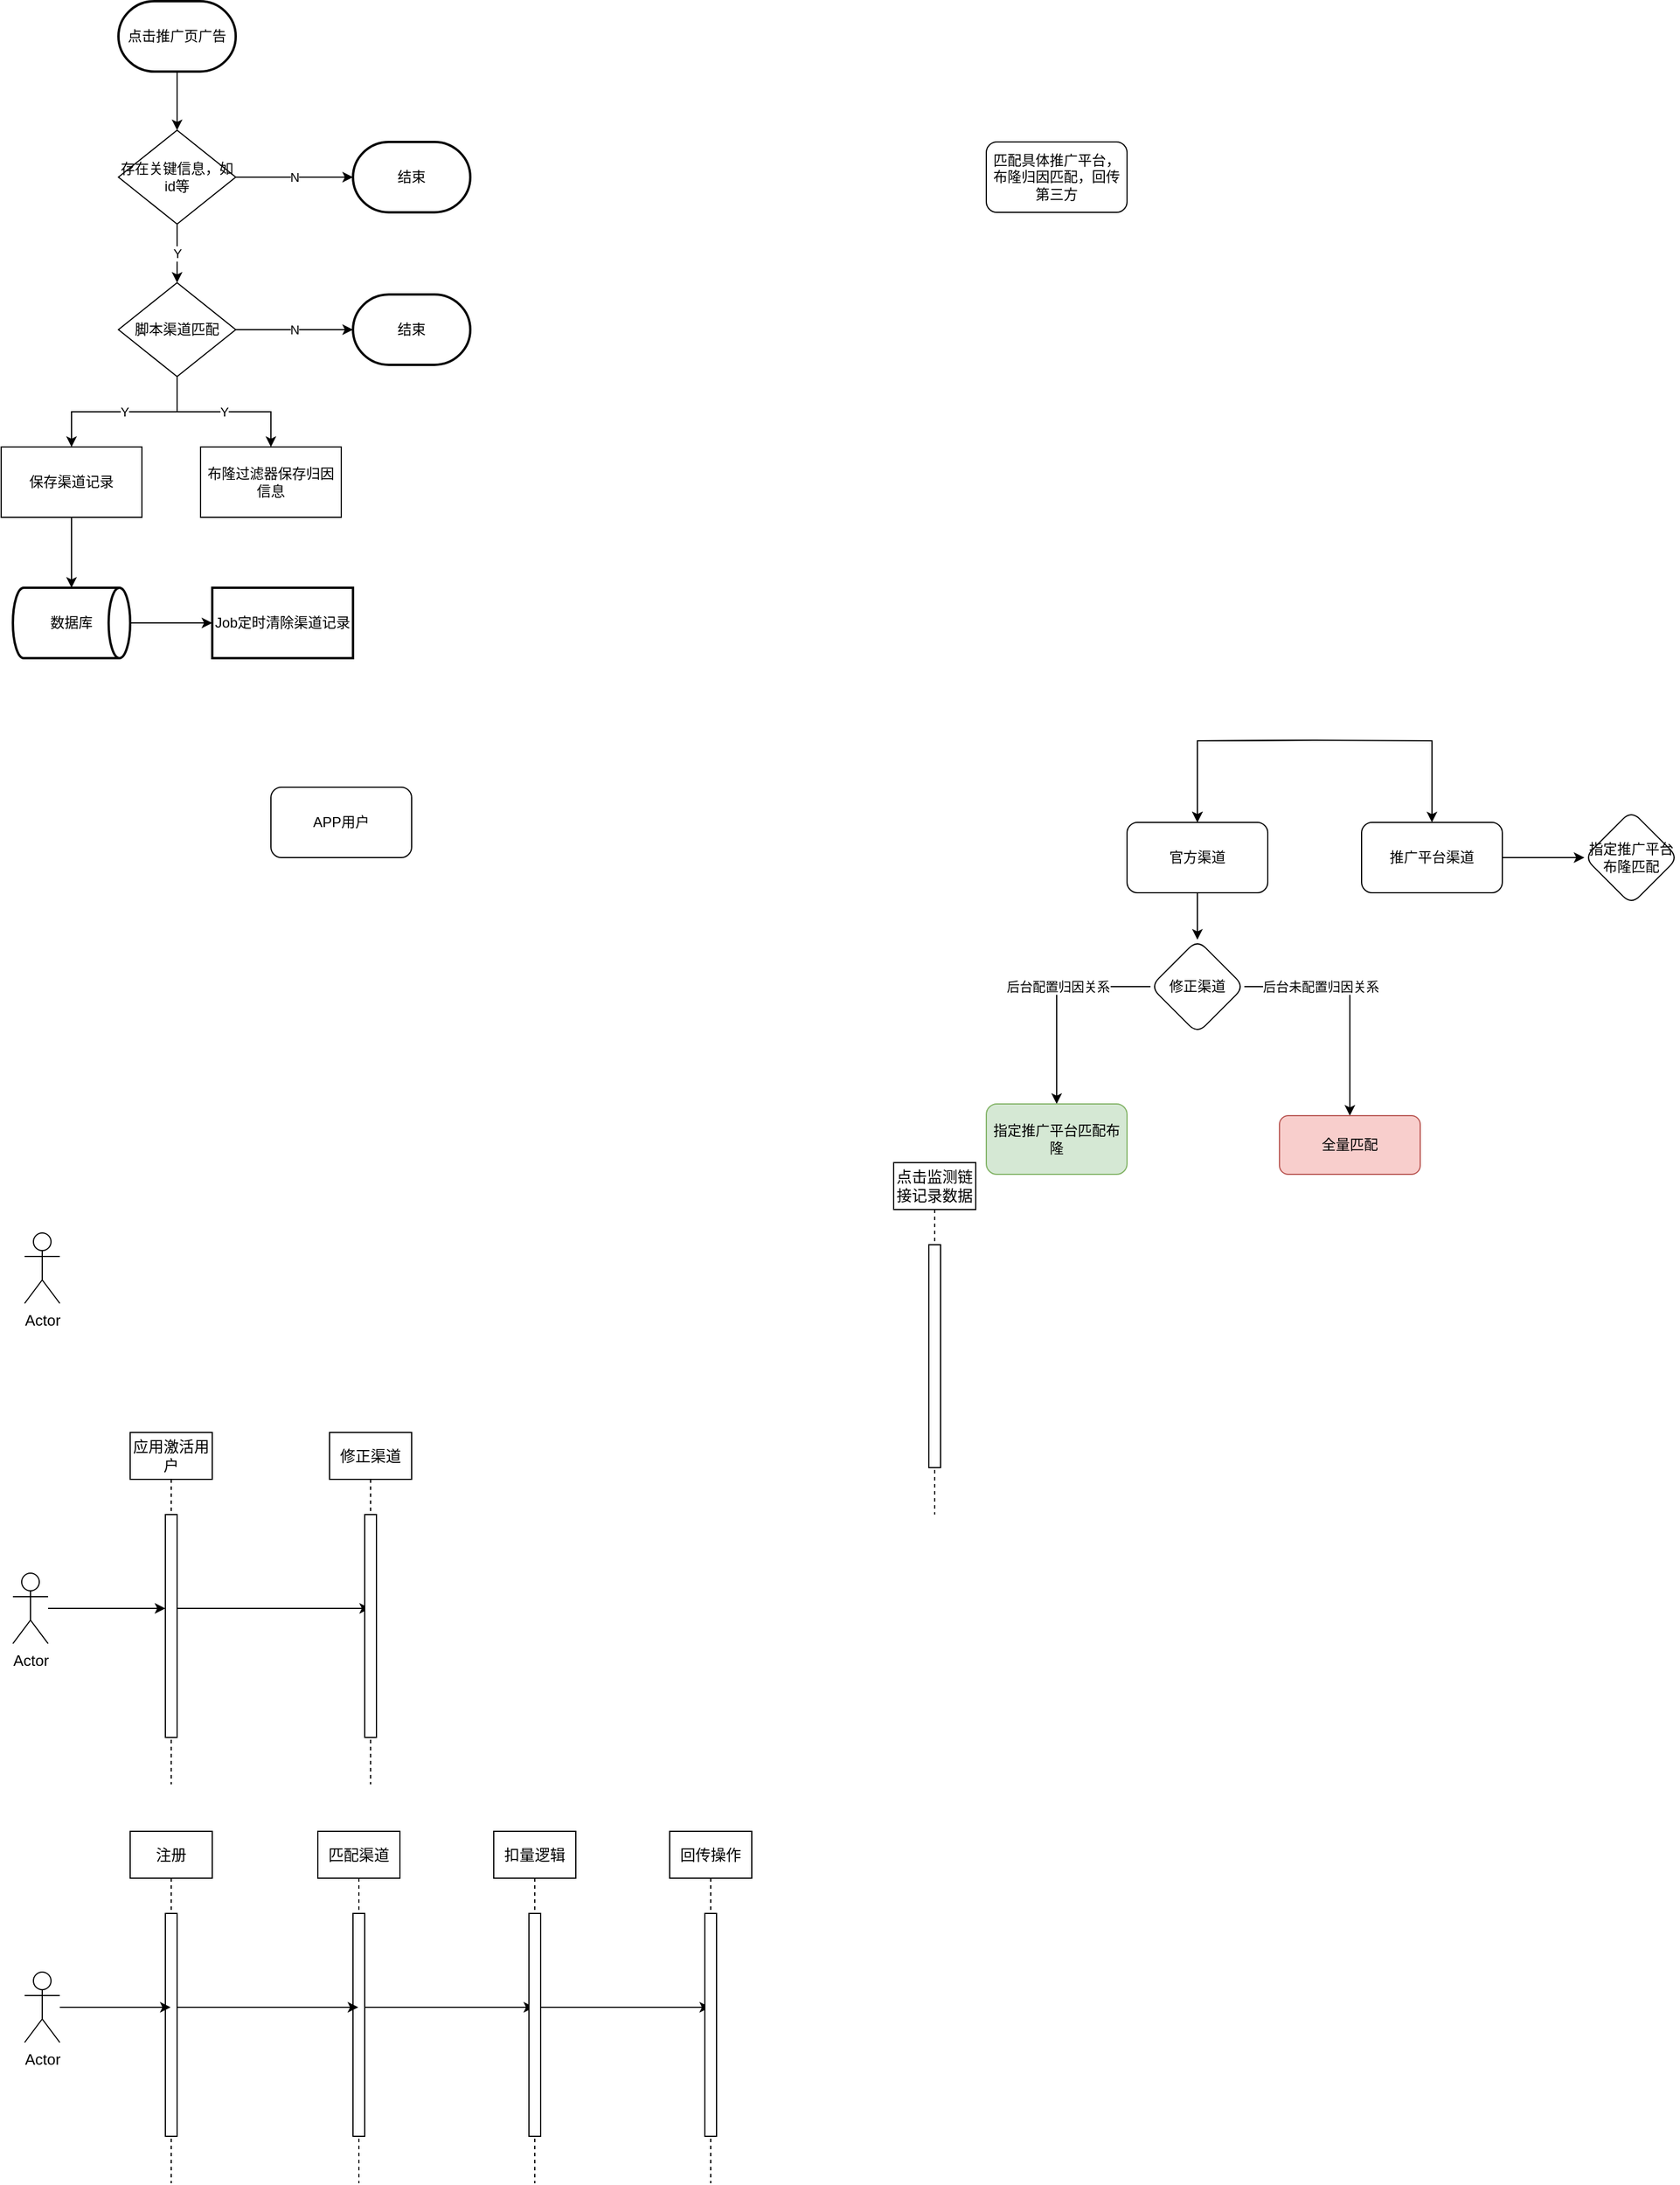<mxfile version="21.2.3" type="github">
  <diagram id="C5RBs43oDa-KdzZeNtuy" name="Page-1">
    <mxGraphModel dx="1674" dy="764" grid="1" gridSize="10" guides="1" tooltips="1" connect="1" arrows="1" fold="1" page="1" pageScale="1" pageWidth="827" pageHeight="1169" math="0" shadow="0">
      <root>
        <mxCell id="WIyWlLk6GJQsqaUBKTNV-0" />
        <mxCell id="WIyWlLk6GJQsqaUBKTNV-1" parent="WIyWlLk6GJQsqaUBKTNV-0" />
        <mxCell id="bMcUbnMxHkguOas_Q9mU-5" value="Actor" style="shape=umlActor;verticalLabelPosition=bottom;verticalAlign=top;html=1;fontSize=13;" parent="WIyWlLk6GJQsqaUBKTNV-1" vertex="1">
          <mxGeometry x="60" y="1090" width="30" height="60" as="geometry" />
        </mxCell>
        <mxCell id="bMcUbnMxHkguOas_Q9mU-8" value="点击监测链接记录数据" style="shape=umlLifeline;perimeter=lifelinePerimeter;whiteSpace=wrap;html=1;container=0;dropTarget=0;collapsible=0;recursiveResize=0;outlineConnect=0;portConstraint=eastwest;newEdgeStyle={&quot;edgeStyle&quot;:&quot;elbowEdgeStyle&quot;,&quot;elbow&quot;:&quot;vertical&quot;,&quot;curved&quot;:0,&quot;rounded&quot;:0};fontSize=13;" parent="WIyWlLk6GJQsqaUBKTNV-1" vertex="1">
          <mxGeometry x="801" y="1030" width="70" height="300" as="geometry" />
        </mxCell>
        <mxCell id="bMcUbnMxHkguOas_Q9mU-10" value="" style="html=1;points=[];perimeter=orthogonalPerimeter;outlineConnect=0;targetShapes=umlLifeline;portConstraint=eastwest;newEdgeStyle={&quot;edgeStyle&quot;:&quot;elbowEdgeStyle&quot;,&quot;elbow&quot;:&quot;vertical&quot;,&quot;curved&quot;:0,&quot;rounded&quot;:0};fontSize=13;" parent="bMcUbnMxHkguOas_Q9mU-8" vertex="1">
          <mxGeometry x="30" y="70" width="10" height="190" as="geometry" />
        </mxCell>
        <mxCell id="bMcUbnMxHkguOas_Q9mU-43" value="" style="edgeStyle=orthogonalEdgeStyle;rounded=0;orthogonalLoop=1;jettySize=auto;html=1;fontSize=13;" parent="WIyWlLk6GJQsqaUBKTNV-1" source="bMcUbnMxHkguOas_Q9mU-15" target="bMcUbnMxHkguOas_Q9mU-17" edge="1">
          <mxGeometry relative="1" as="geometry">
            <Array as="points">
              <mxPoint x="150" y="1410" />
              <mxPoint x="150" y="1410" />
            </Array>
          </mxGeometry>
        </mxCell>
        <mxCell id="bMcUbnMxHkguOas_Q9mU-15" value="Actor" style="shape=umlActor;verticalLabelPosition=bottom;verticalAlign=top;html=1;fontSize=13;" parent="WIyWlLk6GJQsqaUBKTNV-1" vertex="1">
          <mxGeometry x="50" y="1380" width="30" height="60" as="geometry" />
        </mxCell>
        <mxCell id="bMcUbnMxHkguOas_Q9mU-22" style="edgeStyle=elbowEdgeStyle;rounded=0;orthogonalLoop=1;jettySize=auto;html=1;elbow=vertical;curved=0;fontSize=13;" parent="WIyWlLk6GJQsqaUBKTNV-1" source="bMcUbnMxHkguOas_Q9mU-16" target="bMcUbnMxHkguOas_Q9mU-18" edge="1">
          <mxGeometry relative="1" as="geometry" />
        </mxCell>
        <mxCell id="bMcUbnMxHkguOas_Q9mU-16" value="应用激活用户" style="shape=umlLifeline;perimeter=lifelinePerimeter;whiteSpace=wrap;html=1;container=0;dropTarget=0;collapsible=0;recursiveResize=0;outlineConnect=0;portConstraint=eastwest;newEdgeStyle={&quot;edgeStyle&quot;:&quot;elbowEdgeStyle&quot;,&quot;elbow&quot;:&quot;vertical&quot;,&quot;curved&quot;:0,&quot;rounded&quot;:0};fontSize=13;" parent="WIyWlLk6GJQsqaUBKTNV-1" vertex="1">
          <mxGeometry x="150" y="1260" width="70" height="300" as="geometry" />
        </mxCell>
        <mxCell id="bMcUbnMxHkguOas_Q9mU-17" value="" style="html=1;points=[];perimeter=orthogonalPerimeter;outlineConnect=0;targetShapes=umlLifeline;portConstraint=eastwest;newEdgeStyle={&quot;edgeStyle&quot;:&quot;elbowEdgeStyle&quot;,&quot;elbow&quot;:&quot;vertical&quot;,&quot;curved&quot;:0,&quot;rounded&quot;:0};fontSize=13;" parent="bMcUbnMxHkguOas_Q9mU-16" vertex="1">
          <mxGeometry x="30" y="70" width="10" height="190" as="geometry" />
        </mxCell>
        <mxCell id="bMcUbnMxHkguOas_Q9mU-18" value="修正渠道" style="shape=umlLifeline;perimeter=lifelinePerimeter;whiteSpace=wrap;html=1;container=0;dropTarget=0;collapsible=0;recursiveResize=0;outlineConnect=0;portConstraint=eastwest;newEdgeStyle={&quot;edgeStyle&quot;:&quot;elbowEdgeStyle&quot;,&quot;elbow&quot;:&quot;vertical&quot;,&quot;curved&quot;:0,&quot;rounded&quot;:0};fontSize=13;" parent="WIyWlLk6GJQsqaUBKTNV-1" vertex="1">
          <mxGeometry x="320" y="1260" width="70" height="300" as="geometry" />
        </mxCell>
        <mxCell id="bMcUbnMxHkguOas_Q9mU-19" value="" style="html=1;points=[];perimeter=orthogonalPerimeter;outlineConnect=0;targetShapes=umlLifeline;portConstraint=eastwest;newEdgeStyle={&quot;edgeStyle&quot;:&quot;elbowEdgeStyle&quot;,&quot;elbow&quot;:&quot;vertical&quot;,&quot;curved&quot;:0,&quot;rounded&quot;:0};fontSize=13;" parent="bMcUbnMxHkguOas_Q9mU-18" vertex="1">
          <mxGeometry x="30" y="70" width="10" height="190" as="geometry" />
        </mxCell>
        <mxCell id="bMcUbnMxHkguOas_Q9mU-30" value="注册" style="shape=umlLifeline;perimeter=lifelinePerimeter;whiteSpace=wrap;html=1;container=0;dropTarget=0;collapsible=0;recursiveResize=0;outlineConnect=0;portConstraint=eastwest;newEdgeStyle={&quot;edgeStyle&quot;:&quot;elbowEdgeStyle&quot;,&quot;elbow&quot;:&quot;vertical&quot;,&quot;curved&quot;:0,&quot;rounded&quot;:0};fontSize=13;" parent="WIyWlLk6GJQsqaUBKTNV-1" vertex="1">
          <mxGeometry x="150" y="1600" width="70" height="300" as="geometry" />
        </mxCell>
        <mxCell id="bMcUbnMxHkguOas_Q9mU-31" value="" style="html=1;points=[];perimeter=orthogonalPerimeter;outlineConnect=0;targetShapes=umlLifeline;portConstraint=eastwest;newEdgeStyle={&quot;edgeStyle&quot;:&quot;elbowEdgeStyle&quot;,&quot;elbow&quot;:&quot;vertical&quot;,&quot;curved&quot;:0,&quot;rounded&quot;:0};fontSize=13;" parent="bMcUbnMxHkguOas_Q9mU-30" vertex="1">
          <mxGeometry x="30" y="70" width="10" height="190" as="geometry" />
        </mxCell>
        <mxCell id="bMcUbnMxHkguOas_Q9mU-32" style="edgeStyle=elbowEdgeStyle;rounded=0;orthogonalLoop=1;jettySize=auto;html=1;elbow=vertical;curved=0;fontSize=13;" parent="WIyWlLk6GJQsqaUBKTNV-1" source="bMcUbnMxHkguOas_Q9mU-33" target="bMcUbnMxHkguOas_Q9mU-36" edge="1">
          <mxGeometry relative="1" as="geometry" />
        </mxCell>
        <mxCell id="bMcUbnMxHkguOas_Q9mU-33" value="匹配渠道" style="shape=umlLifeline;perimeter=lifelinePerimeter;whiteSpace=wrap;html=1;container=0;dropTarget=0;collapsible=0;recursiveResize=0;outlineConnect=0;portConstraint=eastwest;newEdgeStyle={&quot;edgeStyle&quot;:&quot;elbowEdgeStyle&quot;,&quot;elbow&quot;:&quot;vertical&quot;,&quot;curved&quot;:0,&quot;rounded&quot;:0};fontSize=13;" parent="WIyWlLk6GJQsqaUBKTNV-1" vertex="1">
          <mxGeometry x="310" y="1600" width="70" height="300" as="geometry" />
        </mxCell>
        <mxCell id="bMcUbnMxHkguOas_Q9mU-34" value="" style="html=1;points=[];perimeter=orthogonalPerimeter;outlineConnect=0;targetShapes=umlLifeline;portConstraint=eastwest;newEdgeStyle={&quot;edgeStyle&quot;:&quot;elbowEdgeStyle&quot;,&quot;elbow&quot;:&quot;vertical&quot;,&quot;curved&quot;:0,&quot;rounded&quot;:0};fontSize=13;" parent="bMcUbnMxHkguOas_Q9mU-33" vertex="1">
          <mxGeometry x="30" y="70" width="10" height="190" as="geometry" />
        </mxCell>
        <mxCell id="bMcUbnMxHkguOas_Q9mU-35" style="edgeStyle=elbowEdgeStyle;rounded=0;orthogonalLoop=1;jettySize=auto;html=1;elbow=vertical;curved=0;fontSize=13;" parent="WIyWlLk6GJQsqaUBKTNV-1" source="bMcUbnMxHkguOas_Q9mU-31" target="bMcUbnMxHkguOas_Q9mU-33" edge="1">
          <mxGeometry relative="1" as="geometry">
            <Array as="points">
              <mxPoint x="270" y="1750" />
            </Array>
          </mxGeometry>
        </mxCell>
        <mxCell id="bMcUbnMxHkguOas_Q9mU-42" style="edgeStyle=elbowEdgeStyle;rounded=0;orthogonalLoop=1;jettySize=auto;html=1;elbow=vertical;curved=0;fontSize=13;" parent="WIyWlLk6GJQsqaUBKTNV-1" source="bMcUbnMxHkguOas_Q9mU-36" target="bMcUbnMxHkguOas_Q9mU-40" edge="1">
          <mxGeometry relative="1" as="geometry" />
        </mxCell>
        <mxCell id="bMcUbnMxHkguOas_Q9mU-36" value="扣量逻辑" style="shape=umlLifeline;perimeter=lifelinePerimeter;whiteSpace=wrap;html=1;container=0;dropTarget=0;collapsible=0;recursiveResize=0;outlineConnect=0;portConstraint=eastwest;newEdgeStyle={&quot;edgeStyle&quot;:&quot;elbowEdgeStyle&quot;,&quot;elbow&quot;:&quot;vertical&quot;,&quot;curved&quot;:0,&quot;rounded&quot;:0};fontSize=13;" parent="WIyWlLk6GJQsqaUBKTNV-1" vertex="1">
          <mxGeometry x="460" y="1600" width="70" height="300" as="geometry" />
        </mxCell>
        <mxCell id="bMcUbnMxHkguOas_Q9mU-37" value="" style="html=1;points=[];perimeter=orthogonalPerimeter;outlineConnect=0;targetShapes=umlLifeline;portConstraint=eastwest;newEdgeStyle={&quot;edgeStyle&quot;:&quot;elbowEdgeStyle&quot;,&quot;elbow&quot;:&quot;vertical&quot;,&quot;curved&quot;:0,&quot;rounded&quot;:0};fontSize=13;" parent="bMcUbnMxHkguOas_Q9mU-36" vertex="1">
          <mxGeometry x="30" y="70" width="10" height="190" as="geometry" />
        </mxCell>
        <mxCell id="bMcUbnMxHkguOas_Q9mU-39" style="edgeStyle=orthogonalEdgeStyle;rounded=0;orthogonalLoop=1;jettySize=auto;html=1;fontSize=13;" parent="WIyWlLk6GJQsqaUBKTNV-1" source="bMcUbnMxHkguOas_Q9mU-38" target="bMcUbnMxHkguOas_Q9mU-30" edge="1">
          <mxGeometry relative="1" as="geometry" />
        </mxCell>
        <mxCell id="bMcUbnMxHkguOas_Q9mU-38" value="Actor" style="shape=umlActor;verticalLabelPosition=bottom;verticalAlign=top;html=1;fontSize=13;" parent="WIyWlLk6GJQsqaUBKTNV-1" vertex="1">
          <mxGeometry x="60" y="1720" width="30" height="60" as="geometry" />
        </mxCell>
        <mxCell id="bMcUbnMxHkguOas_Q9mU-40" value="回传操作" style="shape=umlLifeline;perimeter=lifelinePerimeter;whiteSpace=wrap;html=1;container=0;dropTarget=0;collapsible=0;recursiveResize=0;outlineConnect=0;portConstraint=eastwest;newEdgeStyle={&quot;edgeStyle&quot;:&quot;elbowEdgeStyle&quot;,&quot;elbow&quot;:&quot;vertical&quot;,&quot;curved&quot;:0,&quot;rounded&quot;:0};fontSize=13;" parent="WIyWlLk6GJQsqaUBKTNV-1" vertex="1">
          <mxGeometry x="610" y="1600" width="70" height="300" as="geometry" />
        </mxCell>
        <mxCell id="bMcUbnMxHkguOas_Q9mU-41" value="" style="html=1;points=[];perimeter=orthogonalPerimeter;outlineConnect=0;targetShapes=umlLifeline;portConstraint=eastwest;newEdgeStyle={&quot;edgeStyle&quot;:&quot;elbowEdgeStyle&quot;,&quot;elbow&quot;:&quot;vertical&quot;,&quot;curved&quot;:0,&quot;rounded&quot;:0};fontSize=13;" parent="bMcUbnMxHkguOas_Q9mU-40" vertex="1">
          <mxGeometry x="30" y="70" width="10" height="190" as="geometry" />
        </mxCell>
        <mxCell id="4QKDmdhK9SBUTv6NPaYf-16" value="Y" style="edgeStyle=orthogonalEdgeStyle;rounded=0;orthogonalLoop=1;jettySize=auto;html=1;" parent="WIyWlLk6GJQsqaUBKTNV-1" source="LsA4C3_EpaB0UkdEDKsb-0" target="4QKDmdhK9SBUTv6NPaYf-15" edge="1">
          <mxGeometry relative="1" as="geometry" />
        </mxCell>
        <mxCell id="AGhLPczxl6bGRzA4AMZ3-9" value="N" style="edgeStyle=orthogonalEdgeStyle;rounded=0;orthogonalLoop=1;jettySize=auto;html=1;entryX=0;entryY=0.5;entryDx=0;entryDy=0;entryPerimeter=0;" edge="1" parent="WIyWlLk6GJQsqaUBKTNV-1" source="LsA4C3_EpaB0UkdEDKsb-0" target="AGhLPczxl6bGRzA4AMZ3-8">
          <mxGeometry relative="1" as="geometry" />
        </mxCell>
        <mxCell id="LsA4C3_EpaB0UkdEDKsb-0" value="存在关键信息，如id等" style="rhombus;whiteSpace=wrap;html=1;" parent="WIyWlLk6GJQsqaUBKTNV-1" vertex="1">
          <mxGeometry x="140" y="150" width="100" height="80" as="geometry" />
        </mxCell>
        <mxCell id="LsA4C3_EpaB0UkdEDKsb-13" value="匹配具体推广平台，布隆归因匹配，回传第三方" style="whiteSpace=wrap;html=1;rounded=1;" parent="WIyWlLk6GJQsqaUBKTNV-1" vertex="1">
          <mxGeometry x="880" y="160" width="120" height="60" as="geometry" />
        </mxCell>
        <mxCell id="LsA4C3_EpaB0UkdEDKsb-26" value="" style="edgeStyle=orthogonalEdgeStyle;rounded=0;orthogonalLoop=1;jettySize=auto;html=1;" parent="WIyWlLk6GJQsqaUBKTNV-1" target="LsA4C3_EpaB0UkdEDKsb-25" edge="1">
          <mxGeometry relative="1" as="geometry">
            <mxPoint x="1160" y="670" as="sourcePoint" />
          </mxGeometry>
        </mxCell>
        <mxCell id="LsA4C3_EpaB0UkdEDKsb-34" value="" style="edgeStyle=orthogonalEdgeStyle;rounded=0;orthogonalLoop=1;jettySize=auto;html=1;" parent="WIyWlLk6GJQsqaUBKTNV-1" target="LsA4C3_EpaB0UkdEDKsb-25" edge="1">
          <mxGeometry relative="1" as="geometry">
            <mxPoint x="1160" y="670" as="sourcePoint" />
          </mxGeometry>
        </mxCell>
        <mxCell id="LsA4C3_EpaB0UkdEDKsb-37" value="" style="edgeStyle=orthogonalEdgeStyle;rounded=0;orthogonalLoop=1;jettySize=auto;html=1;" parent="WIyWlLk6GJQsqaUBKTNV-1" target="LsA4C3_EpaB0UkdEDKsb-36" edge="1">
          <mxGeometry relative="1" as="geometry">
            <mxPoint x="1160" y="670" as="sourcePoint" />
          </mxGeometry>
        </mxCell>
        <mxCell id="LsA4C3_EpaB0UkdEDKsb-15" value="APP用户" style="rounded=1;whiteSpace=wrap;html=1;" parent="WIyWlLk6GJQsqaUBKTNV-1" vertex="1">
          <mxGeometry x="270" y="710" width="120" height="60" as="geometry" />
        </mxCell>
        <mxCell id="LsA4C3_EpaB0UkdEDKsb-21" value="" style="edgeStyle=orthogonalEdgeStyle;rounded=0;orthogonalLoop=1;jettySize=auto;html=1;exitX=0.5;exitY=1;exitDx=0;exitDy=0;" parent="WIyWlLk6GJQsqaUBKTNV-1" source="LsA4C3_EpaB0UkdEDKsb-25" target="LsA4C3_EpaB0UkdEDKsb-20" edge="1">
          <mxGeometry relative="1" as="geometry">
            <mxPoint x="1070" y="840" as="sourcePoint" />
          </mxGeometry>
        </mxCell>
        <mxCell id="LsA4C3_EpaB0UkdEDKsb-29" value="后台配置归因关系" style="edgeStyle=orthogonalEdgeStyle;rounded=0;orthogonalLoop=1;jettySize=auto;html=1;" parent="WIyWlLk6GJQsqaUBKTNV-1" source="LsA4C3_EpaB0UkdEDKsb-20" target="LsA4C3_EpaB0UkdEDKsb-22" edge="1">
          <mxGeometry x="-0.125" relative="1" as="geometry">
            <mxPoint as="offset" />
          </mxGeometry>
        </mxCell>
        <mxCell id="LsA4C3_EpaB0UkdEDKsb-32" value="" style="edgeStyle=orthogonalEdgeStyle;rounded=0;orthogonalLoop=1;jettySize=auto;html=1;" parent="WIyWlLk6GJQsqaUBKTNV-1" source="LsA4C3_EpaB0UkdEDKsb-20" target="LsA4C3_EpaB0UkdEDKsb-31" edge="1">
          <mxGeometry relative="1" as="geometry">
            <Array as="points">
              <mxPoint x="1190" y="880" />
            </Array>
          </mxGeometry>
        </mxCell>
        <mxCell id="LsA4C3_EpaB0UkdEDKsb-33" value="后台未配置归因关系" style="edgeLabel;html=1;align=center;verticalAlign=middle;resizable=0;points=[];" parent="LsA4C3_EpaB0UkdEDKsb-32" vertex="1" connectable="0">
          <mxGeometry x="-0.35" relative="1" as="geometry">
            <mxPoint as="offset" />
          </mxGeometry>
        </mxCell>
        <mxCell id="LsA4C3_EpaB0UkdEDKsb-20" value="修正渠道" style="rhombus;whiteSpace=wrap;html=1;rounded=1;" parent="WIyWlLk6GJQsqaUBKTNV-1" vertex="1">
          <mxGeometry x="1020" y="840" width="80" height="80" as="geometry" />
        </mxCell>
        <mxCell id="LsA4C3_EpaB0UkdEDKsb-22" value="指定推广平台匹配布隆" style="whiteSpace=wrap;html=1;rounded=1;fillColor=#d5e8d4;strokeColor=#82b366;" parent="WIyWlLk6GJQsqaUBKTNV-1" vertex="1">
          <mxGeometry x="880" y="980" width="120" height="60" as="geometry" />
        </mxCell>
        <mxCell id="LsA4C3_EpaB0UkdEDKsb-25" value="官方渠道" style="rounded=1;whiteSpace=wrap;html=1;" parent="WIyWlLk6GJQsqaUBKTNV-1" vertex="1">
          <mxGeometry x="1000" y="740" width="120" height="60" as="geometry" />
        </mxCell>
        <mxCell id="LsA4C3_EpaB0UkdEDKsb-31" value="全量匹配" style="whiteSpace=wrap;html=1;rounded=1;fillColor=#f8cecc;strokeColor=#b85450;" parent="WIyWlLk6GJQsqaUBKTNV-1" vertex="1">
          <mxGeometry x="1130" y="990" width="120" height="50" as="geometry" />
        </mxCell>
        <mxCell id="LsA4C3_EpaB0UkdEDKsb-39" value="" style="edgeStyle=orthogonalEdgeStyle;rounded=0;orthogonalLoop=1;jettySize=auto;html=1;" parent="WIyWlLk6GJQsqaUBKTNV-1" source="LsA4C3_EpaB0UkdEDKsb-36" target="LsA4C3_EpaB0UkdEDKsb-38" edge="1">
          <mxGeometry relative="1" as="geometry" />
        </mxCell>
        <mxCell id="LsA4C3_EpaB0UkdEDKsb-36" value="推广平台渠道" style="whiteSpace=wrap;html=1;rounded=1;" parent="WIyWlLk6GJQsqaUBKTNV-1" vertex="1">
          <mxGeometry x="1200" y="740" width="120" height="60" as="geometry" />
        </mxCell>
        <mxCell id="LsA4C3_EpaB0UkdEDKsb-38" value="指定推广平台布隆匹配" style="rhombus;whiteSpace=wrap;html=1;rounded=1;" parent="WIyWlLk6GJQsqaUBKTNV-1" vertex="1">
          <mxGeometry x="1390" y="730" width="80" height="80" as="geometry" />
        </mxCell>
        <mxCell id="4QKDmdhK9SBUTv6NPaYf-10" style="edgeStyle=orthogonalEdgeStyle;rounded=0;orthogonalLoop=1;jettySize=auto;html=1;entryX=0.5;entryY=0;entryDx=0;entryDy=0;" parent="WIyWlLk6GJQsqaUBKTNV-1" source="AGhLPczxl6bGRzA4AMZ3-1" target="LsA4C3_EpaB0UkdEDKsb-0" edge="1">
          <mxGeometry relative="1" as="geometry">
            <mxPoint x="190" y="120" as="sourcePoint" />
          </mxGeometry>
        </mxCell>
        <mxCell id="4QKDmdhK9SBUTv6NPaYf-14" value="Y" style="edgeStyle=orthogonalEdgeStyle;rounded=0;orthogonalLoop=1;jettySize=auto;html=1;exitX=0.5;exitY=1;exitDx=0;exitDy=0;" parent="WIyWlLk6GJQsqaUBKTNV-1" target="AGhLPczxl6bGRzA4AMZ3-5" edge="1" source="4QKDmdhK9SBUTv6NPaYf-15">
          <mxGeometry relative="1" as="geometry">
            <mxPoint x="190" y="400" as="sourcePoint" />
            <mxPoint x="260" y="420" as="targetPoint" />
          </mxGeometry>
        </mxCell>
        <mxCell id="AGhLPczxl6bGRzA4AMZ3-13" style="edgeStyle=orthogonalEdgeStyle;rounded=0;orthogonalLoop=1;jettySize=auto;html=1;exitX=0.5;exitY=1;exitDx=0;exitDy=0;" edge="1" parent="WIyWlLk6GJQsqaUBKTNV-1" source="4QKDmdhK9SBUTv6NPaYf-13" target="AGhLPczxl6bGRzA4AMZ3-12">
          <mxGeometry relative="1" as="geometry" />
        </mxCell>
        <mxCell id="4QKDmdhK9SBUTv6NPaYf-13" value="保存渠道记录" style="whiteSpace=wrap;html=1;" parent="WIyWlLk6GJQsqaUBKTNV-1" vertex="1">
          <mxGeometry x="40" y="420" width="120" height="60" as="geometry" />
        </mxCell>
        <mxCell id="AGhLPczxl6bGRzA4AMZ3-4" value="Y" style="edgeStyle=orthogonalEdgeStyle;rounded=0;orthogonalLoop=1;jettySize=auto;html=1;entryX=0.5;entryY=0;entryDx=0;entryDy=0;" edge="1" parent="WIyWlLk6GJQsqaUBKTNV-1" source="4QKDmdhK9SBUTv6NPaYf-15" target="4QKDmdhK9SBUTv6NPaYf-13">
          <mxGeometry relative="1" as="geometry" />
        </mxCell>
        <mxCell id="AGhLPczxl6bGRzA4AMZ3-11" value="N" style="edgeStyle=orthogonalEdgeStyle;rounded=0;orthogonalLoop=1;jettySize=auto;html=1;entryX=0;entryY=0.5;entryDx=0;entryDy=0;entryPerimeter=0;" edge="1" parent="WIyWlLk6GJQsqaUBKTNV-1" source="4QKDmdhK9SBUTv6NPaYf-15" target="AGhLPczxl6bGRzA4AMZ3-10">
          <mxGeometry relative="1" as="geometry" />
        </mxCell>
        <mxCell id="4QKDmdhK9SBUTv6NPaYf-15" value="脚本渠道匹配" style="rhombus;whiteSpace=wrap;html=1;" parent="WIyWlLk6GJQsqaUBKTNV-1" vertex="1">
          <mxGeometry x="140" y="280" width="100" height="80" as="geometry" />
        </mxCell>
        <mxCell id="AGhLPczxl6bGRzA4AMZ3-1" value="点击推广页广告" style="strokeWidth=2;html=1;shape=mxgraph.flowchart.terminator;whiteSpace=wrap;" vertex="1" parent="WIyWlLk6GJQsqaUBKTNV-1">
          <mxGeometry x="140" y="40" width="100" height="60" as="geometry" />
        </mxCell>
        <mxCell id="AGhLPczxl6bGRzA4AMZ3-5" value="布隆过滤器保存归因信息" style="whiteSpace=wrap;html=1;" vertex="1" parent="WIyWlLk6GJQsqaUBKTNV-1">
          <mxGeometry x="210" y="420" width="120" height="60" as="geometry" />
        </mxCell>
        <mxCell id="AGhLPczxl6bGRzA4AMZ3-8" value="结束" style="strokeWidth=2;html=1;shape=mxgraph.flowchart.terminator;whiteSpace=wrap;" vertex="1" parent="WIyWlLk6GJQsqaUBKTNV-1">
          <mxGeometry x="340" y="160" width="100" height="60" as="geometry" />
        </mxCell>
        <mxCell id="AGhLPczxl6bGRzA4AMZ3-10" value="结束" style="strokeWidth=2;html=1;shape=mxgraph.flowchart.terminator;whiteSpace=wrap;" vertex="1" parent="WIyWlLk6GJQsqaUBKTNV-1">
          <mxGeometry x="340" y="290" width="100" height="60" as="geometry" />
        </mxCell>
        <mxCell id="AGhLPczxl6bGRzA4AMZ3-15" value="" style="edgeStyle=orthogonalEdgeStyle;rounded=0;orthogonalLoop=1;jettySize=auto;html=1;" edge="1" parent="WIyWlLk6GJQsqaUBKTNV-1" source="AGhLPczxl6bGRzA4AMZ3-12" target="AGhLPczxl6bGRzA4AMZ3-14">
          <mxGeometry relative="1" as="geometry" />
        </mxCell>
        <mxCell id="AGhLPczxl6bGRzA4AMZ3-12" value="数据库" style="strokeWidth=2;html=1;shape=mxgraph.flowchart.direct_data;whiteSpace=wrap;" vertex="1" parent="WIyWlLk6GJQsqaUBKTNV-1">
          <mxGeometry x="50" y="540" width="100" height="60" as="geometry" />
        </mxCell>
        <mxCell id="AGhLPczxl6bGRzA4AMZ3-14" value="Job定时清除渠道记录" style="whiteSpace=wrap;html=1;strokeWidth=2;" vertex="1" parent="WIyWlLk6GJQsqaUBKTNV-1">
          <mxGeometry x="220" y="540" width="120" height="60" as="geometry" />
        </mxCell>
      </root>
    </mxGraphModel>
  </diagram>
</mxfile>

